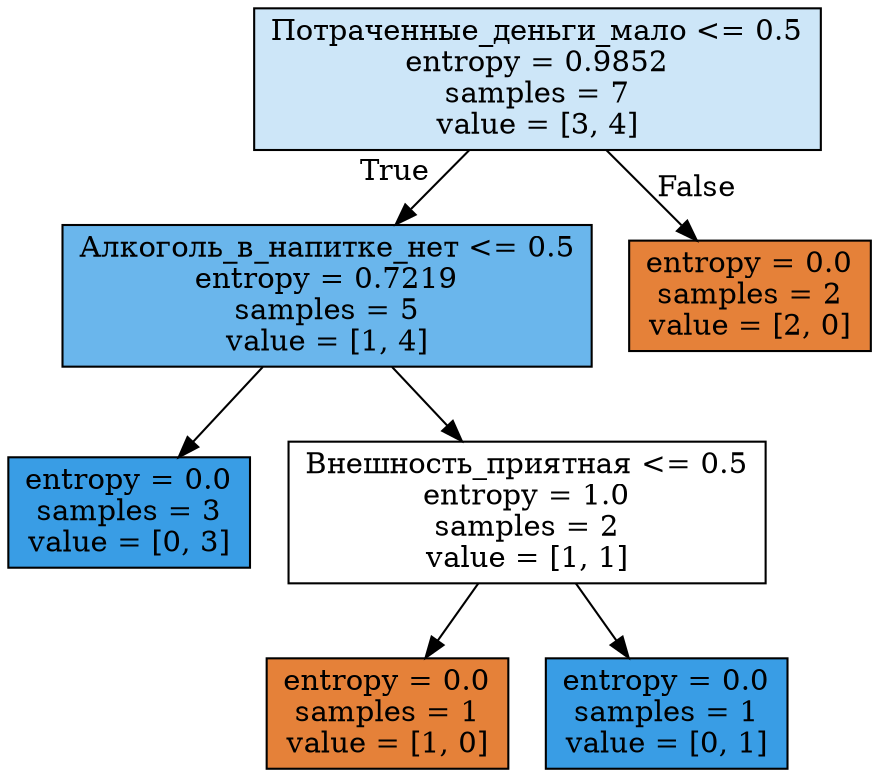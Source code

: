 digraph Tree {
node [shape=box, style="filled", color="black"] ;
0 [label="Потраченные_деньги_мало <= 0.5\nentropy = 0.9852\nsamples = 7\nvalue = [3, 4]", fillcolor="#399de540"] ;
1 [label="Алкоголь_в_напитке_нет <= 0.5\nentropy = 0.7219\nsamples = 5\nvalue = [1, 4]", fillcolor="#399de5bf"] ;
0 -> 1 [labeldistance=2.5, labelangle=45, headlabel="True"] ;
2 [label="entropy = 0.0\nsamples = 3\nvalue = [0, 3]", fillcolor="#399de5ff"] ;
1 -> 2 ;
3 [label="Внешность_приятная <= 0.5\nentropy = 1.0\nsamples = 2\nvalue = [1, 1]", fillcolor="#e5813900"] ;
1 -> 3 ;
4 [label="entropy = 0.0\nsamples = 1\nvalue = [1, 0]", fillcolor="#e58139ff"] ;
3 -> 4 ;
5 [label="entropy = 0.0\nsamples = 1\nvalue = [0, 1]", fillcolor="#399de5ff"] ;
3 -> 5 ;
6 [label="entropy = 0.0\nsamples = 2\nvalue = [2, 0]", fillcolor="#e58139ff"] ;
0 -> 6 [labeldistance=2.5, labelangle=-45, headlabel="False"] ;
}